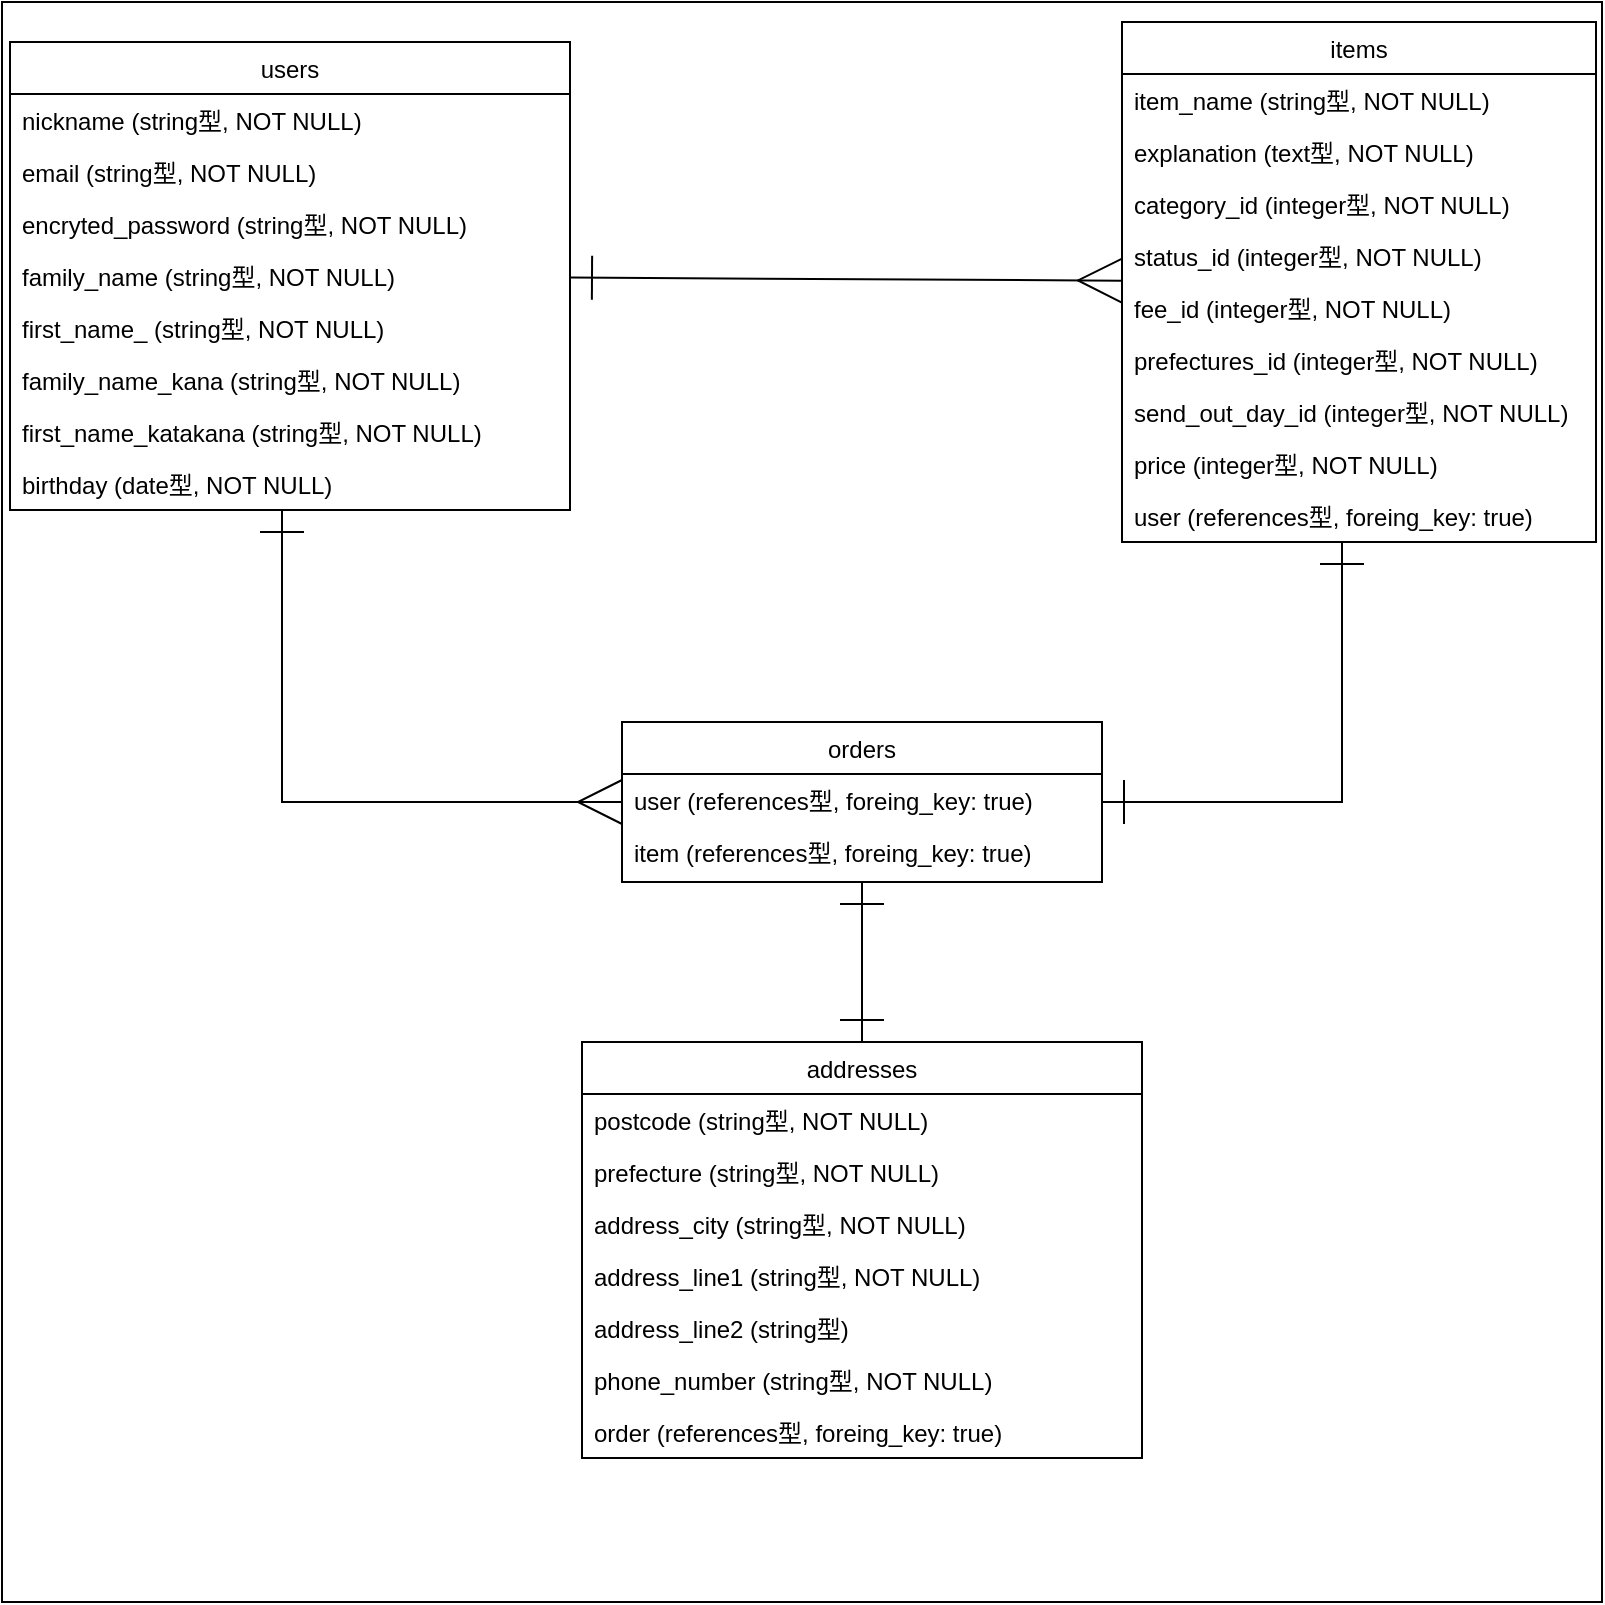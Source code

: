 <mxfile version="13.6.5">
    <diagram id="Iv1IygifkcOxZMl5Pl22" name="ページ1">
        <mxGraphModel dx="759" dy="785" grid="1" gridSize="10" guides="0" tooltips="1" connect="1" arrows="1" fold="1" page="1" pageScale="1" pageWidth="827" pageHeight="1169" math="0" shadow="0">
            <root>
                <mxCell id="0"/>
                <mxCell id="252" value="背景" parent="0"/>
                <mxCell id="253" value="" style="whiteSpace=wrap;html=1;aspect=fixed;" parent="252" vertex="1">
                    <mxGeometry width="800" height="800" as="geometry"/>
                </mxCell>
                <mxCell id="1" value="er図" parent="0"/>
                <mxCell id="238" style="edgeStyle=none;rounded=0;orthogonalLoop=1;jettySize=auto;html=1;startArrow=ERone;startFill=0;endArrow=ERmany;endFill=0;endSize=20;startSize=20;" parent="1" source="3" target="8" edge="1">
                    <mxGeometry relative="1" as="geometry">
                        <mxPoint x="280" y="120" as="sourcePoint"/>
                        <mxPoint x="720" y="120" as="targetPoint"/>
                        <Array as="points"/>
                    </mxGeometry>
                </mxCell>
                <mxCell id="240" style="edgeStyle=orthogonalEdgeStyle;rounded=0;orthogonalLoop=1;jettySize=auto;html=1;startArrow=ERone;startFill=0;startSize=20;endArrow=ERone;endFill=0;endSize=20;targetPerimeterSpacing=0;" parent="1" source="221" target="8" edge="1">
                    <mxGeometry relative="1" as="geometry">
                        <mxPoint x="827" y="322" as="targetPoint"/>
                        <Array as="points">
                            <mxPoint x="670" y="400"/>
                        </Array>
                        <mxPoint x="390" y="490" as="sourcePoint"/>
                    </mxGeometry>
                </mxCell>
                <mxCell id="242" style="edgeStyle=orthogonalEdgeStyle;rounded=0;orthogonalLoop=1;jettySize=auto;html=1;endArrow=ERone;endFill=0;startArrow=ERone;startFill=0;endSize=20;startSize=20;" parent="1" source="221" target="225" edge="1">
                    <mxGeometry relative="1" as="geometry"/>
                </mxCell>
                <mxCell id="249" style="edgeStyle=orthogonalEdgeStyle;rounded=0;orthogonalLoop=1;jettySize=auto;html=1;endArrow=ERone;endFill=0;targetPerimeterSpacing=0;startSize=20;startArrow=ERmany;startFill=0;endSize=20;" parent="1" source="221" target="3" edge="1">
                    <mxGeometry relative="1" as="geometry">
                        <mxPoint x="140" y="474" as="targetPoint"/>
                        <Array as="points">
                            <mxPoint x="140" y="400"/>
                        </Array>
                    </mxGeometry>
                </mxCell>
                <mxCell id="3" value="users" style="swimlane;fontStyle=0;childLayout=stackLayout;horizontal=1;startSize=26;fillColor=none;horizontalStack=0;resizeParent=1;resizeParentMax=0;resizeLast=0;collapsible=1;marginBottom=0;" parent="1" vertex="1">
                    <mxGeometry x="4" y="20" width="280" height="234" as="geometry"/>
                </mxCell>
                <mxCell id="4" value="nickname (string型, NOT NULL)" style="text;strokeColor=none;fillColor=none;align=left;verticalAlign=top;spacingLeft=4;spacingRight=4;overflow=hidden;rotatable=0;points=[[0,0.5],[1,0.5]];portConstraint=eastwest;" parent="3" vertex="1">
                    <mxGeometry y="26" width="280" height="26" as="geometry"/>
                </mxCell>
                <mxCell id="5" value="email (string型, NOT NULL)" style="text;strokeColor=none;fillColor=none;align=left;verticalAlign=top;spacingLeft=4;spacingRight=4;overflow=hidden;rotatable=0;points=[[0,0.5],[1,0.5]];portConstraint=eastwest;" parent="3" vertex="1">
                    <mxGeometry y="52" width="280" height="26" as="geometry"/>
                </mxCell>
                <mxCell id="6" value="encryted_password (string型, NOT NULL)" style="text;strokeColor=none;fillColor=none;align=left;verticalAlign=top;spacingLeft=4;spacingRight=4;overflow=hidden;rotatable=0;points=[[0,0.5],[1,0.5]];portConstraint=eastwest;" parent="3" vertex="1">
                    <mxGeometry y="78" width="280" height="26" as="geometry"/>
                </mxCell>
                <mxCell id="17" value="family_name (string型, NOT NULL)" style="text;strokeColor=none;fillColor=none;align=left;verticalAlign=top;spacingLeft=4;spacingRight=4;overflow=hidden;rotatable=0;points=[[0,0.5],[1,0.5]];portConstraint=eastwest;" parent="3" vertex="1">
                    <mxGeometry y="104" width="280" height="26" as="geometry"/>
                </mxCell>
                <mxCell id="21" value="first_name_ (string型, NOT NULL)" style="text;strokeColor=none;fillColor=none;align=left;verticalAlign=top;spacingLeft=4;spacingRight=4;overflow=hidden;rotatable=0;points=[[0,0.5],[1,0.5]];portConstraint=eastwest;" parent="3" vertex="1">
                    <mxGeometry y="130" width="280" height="26" as="geometry"/>
                </mxCell>
                <mxCell id="20" value="family_name_kana (string型, NOT NULL)" style="text;strokeColor=none;fillColor=none;align=left;verticalAlign=top;spacingLeft=4;spacingRight=4;overflow=hidden;rotatable=0;points=[[0,0.5],[1,0.5]];portConstraint=eastwest;" parent="3" vertex="1">
                    <mxGeometry y="156" width="280" height="26" as="geometry"/>
                </mxCell>
                <mxCell id="19" value="first_name_katakana (string型, NOT NULL)" style="text;strokeColor=none;fillColor=none;align=left;verticalAlign=top;spacingLeft=4;spacingRight=4;overflow=hidden;rotatable=0;points=[[0,0.5],[1,0.5]];portConstraint=eastwest;" parent="3" vertex="1">
                    <mxGeometry y="182" width="280" height="26" as="geometry"/>
                </mxCell>
                <mxCell id="22" value="birthday (date型, NOT NULL)" style="text;strokeColor=none;fillColor=none;align=left;verticalAlign=top;spacingLeft=4;spacingRight=4;overflow=hidden;rotatable=0;points=[[0,0.5],[1,0.5]];portConstraint=eastwest;" parent="3" vertex="1">
                    <mxGeometry y="208" width="280" height="26" as="geometry"/>
                </mxCell>
                <mxCell id="8" value="items" style="swimlane;fontStyle=0;childLayout=stackLayout;horizontal=1;startSize=26;fillColor=none;horizontalStack=0;resizeParent=1;resizeParentMax=0;resizeLast=0;collapsible=1;marginBottom=0;" parent="1" vertex="1">
                    <mxGeometry x="560" y="10" width="237" height="260" as="geometry"/>
                </mxCell>
                <mxCell id="9" value="item_name (string型, NOT NULL)" style="text;strokeColor=none;fillColor=none;align=left;verticalAlign=top;spacingLeft=4;spacingRight=4;overflow=hidden;rotatable=0;points=[[0,0.5],[1,0.5]];portConstraint=eastwest;" parent="8" vertex="1">
                    <mxGeometry y="26" width="237" height="26" as="geometry"/>
                </mxCell>
                <mxCell id="10" value="explanation (text型, NOT NULL)" style="text;strokeColor=none;fillColor=none;align=left;verticalAlign=top;spacingLeft=4;spacingRight=4;overflow=hidden;rotatable=0;points=[[0,0.5],[1,0.5]];portConstraint=eastwest;" parent="8" vertex="1">
                    <mxGeometry y="52" width="237" height="26" as="geometry"/>
                </mxCell>
                <mxCell id="245" value="category_id (integer型, NOT NULL)" style="text;strokeColor=none;fillColor=none;align=left;verticalAlign=top;spacingLeft=4;spacingRight=4;overflow=hidden;rotatable=0;points=[[0,0.5],[1,0.5]];portConstraint=eastwest;" parent="8" vertex="1">
                    <mxGeometry y="78" width="237" height="26" as="geometry"/>
                </mxCell>
                <mxCell id="25" value="status_id (integer型, NOT NULL)" style="text;strokeColor=none;fillColor=none;align=left;verticalAlign=top;spacingLeft=4;spacingRight=4;overflow=hidden;rotatable=0;points=[[0,0.5],[1,0.5]];portConstraint=eastwest;" parent="8" vertex="1">
                    <mxGeometry y="104" width="237" height="26" as="geometry"/>
                </mxCell>
                <mxCell id="219" value="fee_id (integer型, NOT NULL)" style="text;strokeColor=none;fillColor=none;align=left;verticalAlign=top;spacingLeft=4;spacingRight=4;overflow=hidden;rotatable=0;points=[[0,0.5],[1,0.5]];portConstraint=eastwest;" parent="8" vertex="1">
                    <mxGeometry y="130" width="237" height="26" as="geometry"/>
                </mxCell>
                <mxCell id="27" value="prefectures_id (integer型, NOT NULL)" style="text;strokeColor=none;fillColor=none;align=left;verticalAlign=top;spacingLeft=4;spacingRight=4;overflow=hidden;rotatable=0;points=[[0,0.5],[1,0.5]];portConstraint=eastwest;" parent="8" vertex="1">
                    <mxGeometry y="156" width="237" height="26" as="geometry"/>
                </mxCell>
                <mxCell id="218" value="send_out_day_id (integer型, NOT NULL)" style="text;strokeColor=none;fillColor=none;align=left;verticalAlign=top;spacingLeft=4;spacingRight=4;overflow=hidden;rotatable=0;points=[[0,0.5],[1,0.5]];portConstraint=eastwest;" parent="8" vertex="1">
                    <mxGeometry y="182" width="237" height="26" as="geometry"/>
                </mxCell>
                <mxCell id="26" value="price (integer型, NOT NULL)" style="text;strokeColor=none;fillColor=none;align=left;verticalAlign=top;spacingLeft=4;spacingRight=4;overflow=hidden;rotatable=0;points=[[0,0.5],[1,0.5]];portConstraint=eastwest;" parent="8" vertex="1">
                    <mxGeometry y="208" width="237" height="26" as="geometry"/>
                </mxCell>
                <mxCell id="243" value="user (references型, foreing_key: true)" style="text;strokeColor=none;fillColor=none;align=left;verticalAlign=top;spacingLeft=4;spacingRight=4;overflow=hidden;rotatable=0;points=[[0,0.5],[1,0.5]];portConstraint=eastwest;" parent="8" vertex="1">
                    <mxGeometry y="234" width="237" height="26" as="geometry"/>
                </mxCell>
                <mxCell id="221" value="orders" style="swimlane;fontStyle=0;childLayout=stackLayout;horizontal=1;startSize=26;fillColor=none;horizontalStack=0;resizeParent=1;resizeParentMax=0;resizeLast=0;collapsible=1;marginBottom=0;" parent="1" vertex="1">
                    <mxGeometry x="310" y="360" width="240" height="80" as="geometry"/>
                </mxCell>
                <mxCell id="222" value="user (references型, foreing_key: true)" style="text;strokeColor=none;fillColor=none;align=left;verticalAlign=top;spacingLeft=4;spacingRight=4;overflow=hidden;rotatable=0;points=[[0,0.5],[1,0.5]];portConstraint=eastwest;" parent="221" vertex="1">
                    <mxGeometry y="26" width="240" height="26" as="geometry"/>
                </mxCell>
                <mxCell id="223" value="item (references型, foreing_key: true)" style="text;strokeColor=none;fillColor=none;align=left;verticalAlign=top;spacingLeft=4;spacingRight=4;overflow=hidden;rotatable=0;points=[[0,0.5],[1,0.5]];portConstraint=eastwest;" parent="221" vertex="1">
                    <mxGeometry y="52" width="240" height="28" as="geometry"/>
                </mxCell>
                <mxCell id="225" value="addresses" style="swimlane;fontStyle=0;childLayout=stackLayout;horizontal=1;startSize=26;fillColor=none;horizontalStack=0;resizeParent=1;resizeParentMax=0;resizeLast=0;collapsible=1;marginBottom=0;" parent="1" vertex="1">
                    <mxGeometry x="290" y="520" width="280" height="208" as="geometry"/>
                </mxCell>
                <mxCell id="226" value="postcode (string型, NOT NULL)&#10;" style="text;strokeColor=none;fillColor=none;align=left;verticalAlign=top;spacingLeft=4;spacingRight=4;overflow=hidden;rotatable=0;points=[[0,0.5],[1,0.5]];portConstraint=eastwest;" parent="225" vertex="1">
                    <mxGeometry y="26" width="280" height="26" as="geometry"/>
                </mxCell>
                <mxCell id="227" value="prefecture (string型, NOT NULL)" style="text;strokeColor=none;fillColor=none;align=left;verticalAlign=top;spacingLeft=4;spacingRight=4;overflow=hidden;rotatable=0;points=[[0,0.5],[1,0.5]];portConstraint=eastwest;" parent="225" vertex="1">
                    <mxGeometry y="52" width="280" height="26" as="geometry"/>
                </mxCell>
                <mxCell id="228" value="address_city (string型, NOT NULL)" style="text;strokeColor=none;fillColor=none;align=left;verticalAlign=top;spacingLeft=4;spacingRight=4;overflow=hidden;rotatable=0;points=[[0,0.5],[1,0.5]];portConstraint=eastwest;" parent="225" vertex="1">
                    <mxGeometry y="78" width="280" height="26" as="geometry"/>
                </mxCell>
                <mxCell id="234" value="address_line1 (string型, NOT NULL)" style="text;strokeColor=none;fillColor=none;align=left;verticalAlign=top;spacingLeft=4;spacingRight=4;overflow=hidden;rotatable=0;points=[[0,0.5],[1,0.5]];portConstraint=eastwest;" parent="225" vertex="1">
                    <mxGeometry y="104" width="280" height="26" as="geometry"/>
                </mxCell>
                <mxCell id="236" value="address_line2 (string型)" style="text;strokeColor=none;fillColor=none;align=left;verticalAlign=top;spacingLeft=4;spacingRight=4;overflow=hidden;rotatable=0;points=[[0,0.5],[1,0.5]];portConstraint=eastwest;" parent="225" vertex="1">
                    <mxGeometry y="130" width="280" height="26" as="geometry"/>
                </mxCell>
                <mxCell id="235" value="phone_number (string型, NOT NULL)" style="text;strokeColor=none;fillColor=none;align=left;verticalAlign=top;spacingLeft=4;spacingRight=4;overflow=hidden;rotatable=0;points=[[0,0.5],[1,0.5]];portConstraint=eastwest;" parent="225" vertex="1">
                    <mxGeometry y="156" width="280" height="26" as="geometry"/>
                </mxCell>
                <mxCell id="251" value="order (references型, foreing_key: true)" style="text;strokeColor=none;fillColor=none;align=left;verticalAlign=top;spacingLeft=4;spacingRight=4;overflow=hidden;rotatable=0;points=[[0,0.5],[1,0.5]];portConstraint=eastwest;" parent="225" vertex="1">
                    <mxGeometry y="182" width="280" height="26" as="geometry"/>
                </mxCell>
            </root>
        </mxGraphModel>
    </diagram>
</mxfile>